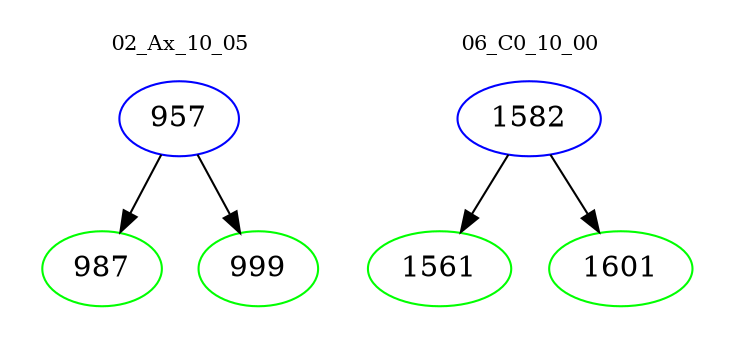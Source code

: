 digraph{
subgraph cluster_0 {
color = white
label = "02_Ax_10_05";
fontsize=10;
T0_957 [label="957", color="blue"]
T0_957 -> T0_987 [color="black"]
T0_987 [label="987", color="green"]
T0_957 -> T0_999 [color="black"]
T0_999 [label="999", color="green"]
}
subgraph cluster_1 {
color = white
label = "06_C0_10_00";
fontsize=10;
T1_1582 [label="1582", color="blue"]
T1_1582 -> T1_1561 [color="black"]
T1_1561 [label="1561", color="green"]
T1_1582 -> T1_1601 [color="black"]
T1_1601 [label="1601", color="green"]
}
}
